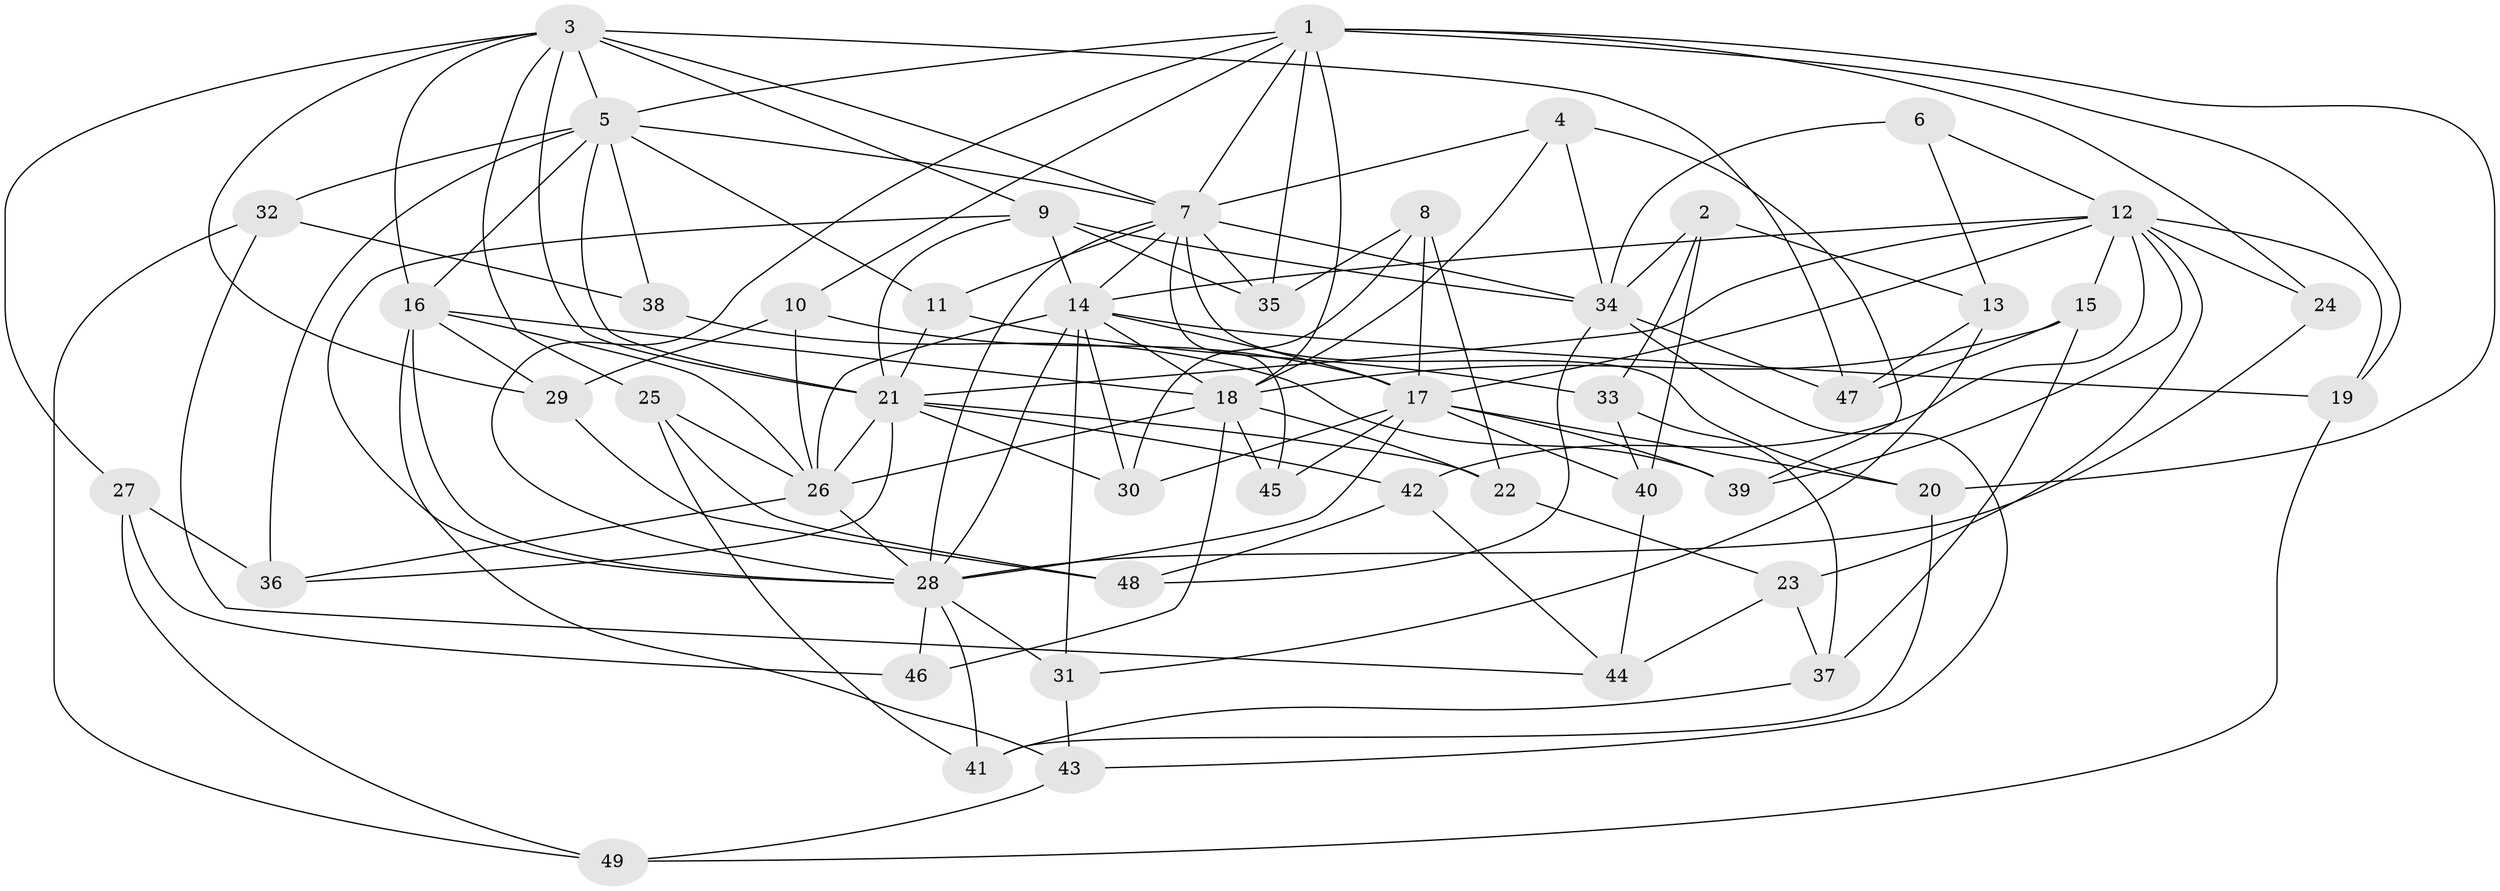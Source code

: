// original degree distribution, {4: 1.0}
// Generated by graph-tools (version 1.1) at 2025/38/03/09/25 02:38:11]
// undirected, 49 vertices, 131 edges
graph export_dot {
graph [start="1"]
  node [color=gray90,style=filled];
  1;
  2;
  3;
  4;
  5;
  6;
  7;
  8;
  9;
  10;
  11;
  12;
  13;
  14;
  15;
  16;
  17;
  18;
  19;
  20;
  21;
  22;
  23;
  24;
  25;
  26;
  27;
  28;
  29;
  30;
  31;
  32;
  33;
  34;
  35;
  36;
  37;
  38;
  39;
  40;
  41;
  42;
  43;
  44;
  45;
  46;
  47;
  48;
  49;
  1 -- 5 [weight=1.0];
  1 -- 7 [weight=1.0];
  1 -- 10 [weight=1.0];
  1 -- 18 [weight=1.0];
  1 -- 19 [weight=1.0];
  1 -- 20 [weight=1.0];
  1 -- 24 [weight=2.0];
  1 -- 28 [weight=1.0];
  1 -- 35 [weight=1.0];
  2 -- 13 [weight=1.0];
  2 -- 33 [weight=1.0];
  2 -- 34 [weight=1.0];
  2 -- 40 [weight=1.0];
  3 -- 5 [weight=2.0];
  3 -- 7 [weight=1.0];
  3 -- 9 [weight=1.0];
  3 -- 16 [weight=1.0];
  3 -- 21 [weight=1.0];
  3 -- 25 [weight=1.0];
  3 -- 27 [weight=1.0];
  3 -- 29 [weight=1.0];
  3 -- 47 [weight=1.0];
  4 -- 7 [weight=1.0];
  4 -- 18 [weight=1.0];
  4 -- 34 [weight=1.0];
  4 -- 39 [weight=1.0];
  5 -- 7 [weight=1.0];
  5 -- 11 [weight=1.0];
  5 -- 16 [weight=2.0];
  5 -- 21 [weight=1.0];
  5 -- 32 [weight=1.0];
  5 -- 36 [weight=1.0];
  5 -- 38 [weight=2.0];
  6 -- 12 [weight=1.0];
  6 -- 13 [weight=1.0];
  6 -- 34 [weight=2.0];
  7 -- 11 [weight=1.0];
  7 -- 14 [weight=1.0];
  7 -- 20 [weight=1.0];
  7 -- 28 [weight=1.0];
  7 -- 34 [weight=2.0];
  7 -- 35 [weight=1.0];
  7 -- 45 [weight=1.0];
  8 -- 17 [weight=1.0];
  8 -- 22 [weight=1.0];
  8 -- 30 [weight=1.0];
  8 -- 35 [weight=1.0];
  9 -- 14 [weight=1.0];
  9 -- 21 [weight=1.0];
  9 -- 28 [weight=1.0];
  9 -- 34 [weight=1.0];
  9 -- 35 [weight=1.0];
  10 -- 17 [weight=1.0];
  10 -- 26 [weight=1.0];
  10 -- 29 [weight=1.0];
  11 -- 21 [weight=1.0];
  11 -- 33 [weight=1.0];
  12 -- 14 [weight=1.0];
  12 -- 15 [weight=1.0];
  12 -- 17 [weight=1.0];
  12 -- 19 [weight=1.0];
  12 -- 21 [weight=1.0];
  12 -- 23 [weight=1.0];
  12 -- 24 [weight=1.0];
  12 -- 39 [weight=1.0];
  12 -- 42 [weight=1.0];
  13 -- 31 [weight=1.0];
  13 -- 47 [weight=1.0];
  14 -- 17 [weight=1.0];
  14 -- 18 [weight=1.0];
  14 -- 19 [weight=1.0];
  14 -- 26 [weight=1.0];
  14 -- 28 [weight=1.0];
  14 -- 30 [weight=1.0];
  14 -- 31 [weight=1.0];
  15 -- 18 [weight=1.0];
  15 -- 37 [weight=1.0];
  15 -- 47 [weight=1.0];
  16 -- 18 [weight=1.0];
  16 -- 26 [weight=1.0];
  16 -- 28 [weight=1.0];
  16 -- 29 [weight=1.0];
  16 -- 43 [weight=1.0];
  17 -- 20 [weight=1.0];
  17 -- 28 [weight=1.0];
  17 -- 30 [weight=1.0];
  17 -- 39 [weight=1.0];
  17 -- 40 [weight=1.0];
  17 -- 45 [weight=1.0];
  18 -- 22 [weight=1.0];
  18 -- 26 [weight=2.0];
  18 -- 45 [weight=2.0];
  18 -- 46 [weight=2.0];
  19 -- 49 [weight=1.0];
  20 -- 41 [weight=1.0];
  21 -- 22 [weight=1.0];
  21 -- 26 [weight=1.0];
  21 -- 30 [weight=1.0];
  21 -- 36 [weight=1.0];
  21 -- 42 [weight=1.0];
  22 -- 23 [weight=1.0];
  23 -- 37 [weight=1.0];
  23 -- 44 [weight=1.0];
  24 -- 28 [weight=1.0];
  25 -- 26 [weight=1.0];
  25 -- 41 [weight=1.0];
  25 -- 48 [weight=1.0];
  26 -- 28 [weight=2.0];
  26 -- 36 [weight=1.0];
  27 -- 36 [weight=1.0];
  27 -- 46 [weight=1.0];
  27 -- 49 [weight=1.0];
  28 -- 31 [weight=1.0];
  28 -- 41 [weight=1.0];
  28 -- 46 [weight=1.0];
  29 -- 48 [weight=1.0];
  31 -- 43 [weight=1.0];
  32 -- 38 [weight=1.0];
  32 -- 44 [weight=1.0];
  32 -- 49 [weight=1.0];
  33 -- 37 [weight=1.0];
  33 -- 40 [weight=1.0];
  34 -- 43 [weight=1.0];
  34 -- 47 [weight=1.0];
  34 -- 48 [weight=1.0];
  37 -- 41 [weight=1.0];
  38 -- 39 [weight=1.0];
  40 -- 44 [weight=1.0];
  42 -- 44 [weight=1.0];
  42 -- 48 [weight=1.0];
  43 -- 49 [weight=1.0];
}
